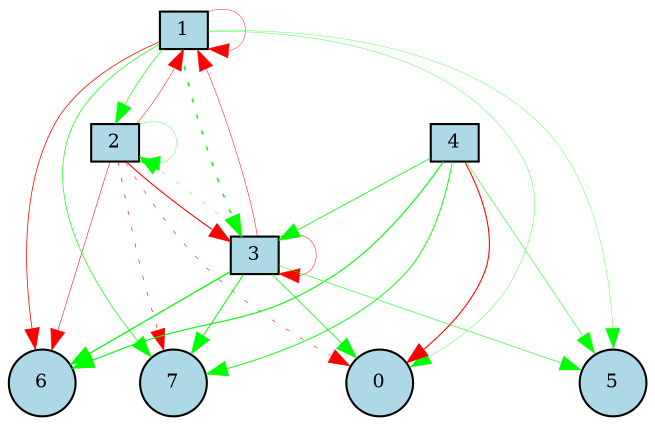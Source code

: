 digraph {
	node [fontsize=9 height=0.2 shape=circle width=0.2]
	1 [fillcolor=lightgray shape=box style=filled]
	2 [fillcolor=lightgray shape=box style=filled]
	3 [fillcolor=lightgray shape=box style=filled]
	4 [fillcolor=lightgray shape=box style=filled]
	0 [fillcolor=lightblue style=filled]
	1 [fillcolor=lightblue style=filled]
	2 [fillcolor=lightblue style=filled]
	3 [fillcolor=lightblue style=filled]
	4 [fillcolor=lightblue style=filled]
	5 [fillcolor=lightblue style=filled]
	6 [fillcolor=lightblue style=filled]
	7 [fillcolor=lightblue style=filled]
	3 -> 6 [color=green penwidth=0.60642565669751 style=solid]
	4 -> 5 [color=green penwidth=0.24249323563893596 style=solid]
	1 -> 2 [color=green penwidth=0.31375222380098056 style=solid]
	2 -> 0 [color=red penwidth=0.26618299298787707 style=dotted]
	2 -> 2 [color=green penwidth=0.1474373617362889 style=solid]
	1 -> 1 [color=red penwidth=0.1938394547697627 style=solid]
	3 -> 1 [color=red penwidth=0.23231638491047563 style=solid]
	3 -> 0 [color=green penwidth=0.37078815553759203 style=solid]
	1 -> 5 [color=green penwidth=0.15159560913106584 style=solid]
	3 -> 3 [color=red penwidth=0.22711359624436975 style=solid]
	1 -> 7 [color=green penwidth=0.3248704179437194 style=solid]
	4 -> 6 [color=green penwidth=0.5355228087226492 style=solid]
	1 -> 0 [color=green penwidth=0.1651307979560659 style=solid]
	2 -> 1 [color=red penwidth=0.23170690170533867 style=solid]
	3 -> 7 [color=green penwidth=0.47800532095818615 style=solid]
	1 -> 3 [color=green penwidth=0.731166104707068 style=dotted]
	2 -> 7 [color=red penwidth=0.30192758908492606 style=dotted]
	4 -> 0 [color=red penwidth=0.512527183694356 style=solid]
	4 -> 3 [color=green penwidth=0.38804615033602663 style=solid]
	3 -> 5 [color=green penwidth=0.26540967702113727 style=solid]
	2 -> 3 [color=red penwidth=0.5137890874777777 style=solid]
	3 -> 2 [color=green penwidth=0.2045876377046802 style=dotted]
	4 -> 7 [color=green penwidth=0.43735301240276303 style=solid]
	2 -> 6 [color=red penwidth=0.26009609772221054 style=solid]
	1 -> 6 [color=red penwidth=0.37016655223049555 style=solid]
}
